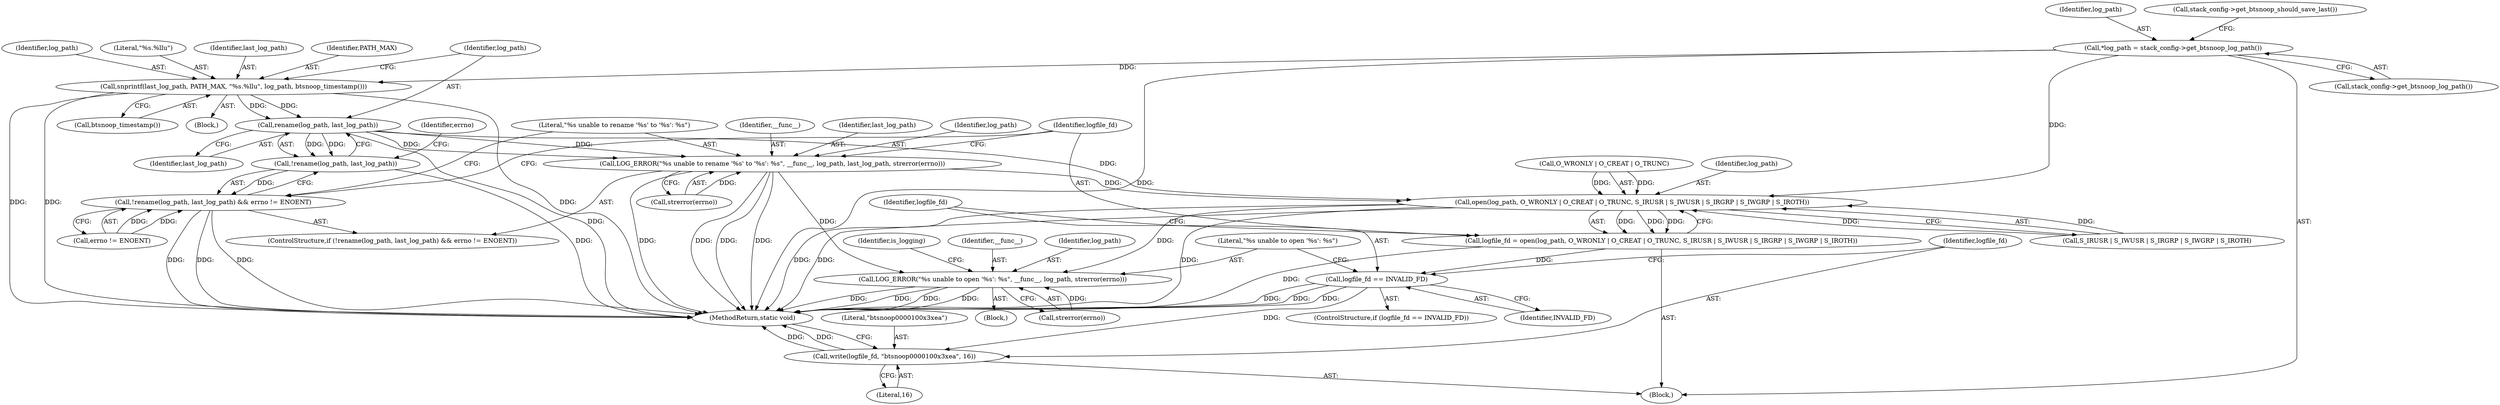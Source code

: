 digraph "1_Android_472271b153c5dc53c28beac55480a8d8434b2d5c_50@API" {
"1000130" [label="(Call,snprintf(last_log_path, PATH_MAX, \"%s.%llu\", log_path, btsnoop_timestamp()))"];
"1000123" [label="(Call,*log_path = stack_config->get_btsnoop_log_path())"];
"1000139" [label="(Call,rename(log_path, last_log_path))"];
"1000138" [label="(Call,!rename(log_path, last_log_path))"];
"1000137" [label="(Call,!rename(log_path, last_log_path) && errno != ENOENT)"];
"1000145" [label="(Call,LOG_ERROR(\"%s unable to rename '%s' to '%s': %s\", __func__, log_path, last_log_path, strerror(errno)))"];
"1000154" [label="(Call,open(log_path, O_WRONLY | O_CREAT | O_TRUNC, S_IRUSR | S_IWUSR | S_IRGRP | S_IWGRP | S_IROTH))"];
"1000152" [label="(Call,logfile_fd = open(log_path, O_WRONLY | O_CREAT | O_TRUNC, S_IRUSR | S_IWUSR | S_IRGRP | S_IWGRP | S_IROTH))"];
"1000171" [label="(Call,logfile_fd == INVALID_FD)"];
"1000185" [label="(Call,write(logfile_fd, \"btsnoop\0\0\0\0\1\0\0\x3\xea\", 16))"];
"1000175" [label="(Call,LOG_ERROR(\"%s unable to open '%s': %s\", __func__, log_path, strerror(errno)))"];
"1000142" [label="(Call,errno != ENOENT)"];
"1000130" [label="(Call,snprintf(last_log_path, PATH_MAX, \"%s.%llu\", log_path, btsnoop_timestamp()))"];
"1000139" [label="(Call,rename(log_path, last_log_path))"];
"1000149" [label="(Identifier,last_log_path)"];
"1000175" [label="(Call,LOG_ERROR(\"%s unable to open '%s': %s\", __func__, log_path, strerror(errno)))"];
"1000161" [label="(Call,S_IRUSR | S_IWUSR | S_IRGRP | S_IWGRP | S_IROTH)"];
"1000170" [label="(ControlStructure,if (logfile_fd == INVALID_FD))"];
"1000172" [label="(Identifier,logfile_fd)"];
"1000132" [label="(Identifier,PATH_MAX)"];
"1000120" [label="(Block,)"];
"1000125" [label="(Call,stack_config->get_btsnoop_log_path())"];
"1000156" [label="(Call,O_WRONLY | O_CREAT | O_TRUNC)"];
"1000201" [label="(MethodReturn,static void)"];
"1000148" [label="(Identifier,log_path)"];
"1000143" [label="(Identifier,errno)"];
"1000134" [label="(Identifier,log_path)"];
"1000171" [label="(Call,logfile_fd == INVALID_FD)"];
"1000155" [label="(Identifier,log_path)"];
"1000173" [label="(Identifier,INVALID_FD)"];
"1000153" [label="(Identifier,logfile_fd)"];
"1000147" [label="(Identifier,__func__)"];
"1000186" [label="(Identifier,logfile_fd)"];
"1000141" [label="(Identifier,last_log_path)"];
"1000176" [label="(Literal,\"%s unable to open '%s': %s\")"];
"1000185" [label="(Call,write(logfile_fd, \"btsnoop\0\0\0\0\1\0\0\x3\xea\", 16))"];
"1000150" [label="(Call,strerror(errno))"];
"1000174" [label="(Block,)"];
"1000135" [label="(Call,btsnoop_timestamp())"];
"1000123" [label="(Call,*log_path = stack_config->get_btsnoop_log_path())"];
"1000128" [label="(Block,)"];
"1000124" [label="(Identifier,log_path)"];
"1000136" [label="(ControlStructure,if (!rename(log_path, last_log_path) && errno != ENOENT))"];
"1000133" [label="(Literal,\"%s.%llu\")"];
"1000187" [label="(Literal,\"btsnoop\0\0\0\0\1\0\0\x3\xea\")"];
"1000188" [label="(Literal,16)"];
"1000152" [label="(Call,logfile_fd = open(log_path, O_WRONLY | O_CREAT | O_TRUNC, S_IRUSR | S_IWUSR | S_IRGRP | S_IWGRP | S_IROTH))"];
"1000177" [label="(Identifier,__func__)"];
"1000178" [label="(Identifier,log_path)"];
"1000138" [label="(Call,!rename(log_path, last_log_path))"];
"1000127" [label="(Call,stack_config->get_btsnoop_should_save_last())"];
"1000131" [label="(Identifier,last_log_path)"];
"1000182" [label="(Identifier,is_logging)"];
"1000179" [label="(Call,strerror(errno))"];
"1000137" [label="(Call,!rename(log_path, last_log_path) && errno != ENOENT)"];
"1000146" [label="(Literal,\"%s unable to rename '%s' to '%s': %s\")"];
"1000140" [label="(Identifier,log_path)"];
"1000154" [label="(Call,open(log_path, O_WRONLY | O_CREAT | O_TRUNC, S_IRUSR | S_IWUSR | S_IRGRP | S_IWGRP | S_IROTH))"];
"1000145" [label="(Call,LOG_ERROR(\"%s unable to rename '%s' to '%s': %s\", __func__, log_path, last_log_path, strerror(errno)))"];
"1000130" -> "1000128"  [label="AST: "];
"1000130" -> "1000135"  [label="CFG: "];
"1000131" -> "1000130"  [label="AST: "];
"1000132" -> "1000130"  [label="AST: "];
"1000133" -> "1000130"  [label="AST: "];
"1000134" -> "1000130"  [label="AST: "];
"1000135" -> "1000130"  [label="AST: "];
"1000140" -> "1000130"  [label="CFG: "];
"1000130" -> "1000201"  [label="DDG: "];
"1000130" -> "1000201"  [label="DDG: "];
"1000130" -> "1000201"  [label="DDG: "];
"1000123" -> "1000130"  [label="DDG: "];
"1000130" -> "1000139"  [label="DDG: "];
"1000130" -> "1000139"  [label="DDG: "];
"1000123" -> "1000120"  [label="AST: "];
"1000123" -> "1000125"  [label="CFG: "];
"1000124" -> "1000123"  [label="AST: "];
"1000125" -> "1000123"  [label="AST: "];
"1000127" -> "1000123"  [label="CFG: "];
"1000123" -> "1000201"  [label="DDG: "];
"1000123" -> "1000154"  [label="DDG: "];
"1000139" -> "1000138"  [label="AST: "];
"1000139" -> "1000141"  [label="CFG: "];
"1000140" -> "1000139"  [label="AST: "];
"1000141" -> "1000139"  [label="AST: "];
"1000138" -> "1000139"  [label="CFG: "];
"1000139" -> "1000201"  [label="DDG: "];
"1000139" -> "1000138"  [label="DDG: "];
"1000139" -> "1000138"  [label="DDG: "];
"1000139" -> "1000145"  [label="DDG: "];
"1000139" -> "1000145"  [label="DDG: "];
"1000139" -> "1000154"  [label="DDG: "];
"1000138" -> "1000137"  [label="AST: "];
"1000143" -> "1000138"  [label="CFG: "];
"1000137" -> "1000138"  [label="CFG: "];
"1000138" -> "1000201"  [label="DDG: "];
"1000138" -> "1000137"  [label="DDG: "];
"1000137" -> "1000136"  [label="AST: "];
"1000137" -> "1000142"  [label="CFG: "];
"1000142" -> "1000137"  [label="AST: "];
"1000146" -> "1000137"  [label="CFG: "];
"1000153" -> "1000137"  [label="CFG: "];
"1000137" -> "1000201"  [label="DDG: "];
"1000137" -> "1000201"  [label="DDG: "];
"1000137" -> "1000201"  [label="DDG: "];
"1000142" -> "1000137"  [label="DDG: "];
"1000142" -> "1000137"  [label="DDG: "];
"1000145" -> "1000136"  [label="AST: "];
"1000145" -> "1000150"  [label="CFG: "];
"1000146" -> "1000145"  [label="AST: "];
"1000147" -> "1000145"  [label="AST: "];
"1000148" -> "1000145"  [label="AST: "];
"1000149" -> "1000145"  [label="AST: "];
"1000150" -> "1000145"  [label="AST: "];
"1000153" -> "1000145"  [label="CFG: "];
"1000145" -> "1000201"  [label="DDG: "];
"1000145" -> "1000201"  [label="DDG: "];
"1000145" -> "1000201"  [label="DDG: "];
"1000145" -> "1000201"  [label="DDG: "];
"1000150" -> "1000145"  [label="DDG: "];
"1000145" -> "1000154"  [label="DDG: "];
"1000145" -> "1000175"  [label="DDG: "];
"1000154" -> "1000152"  [label="AST: "];
"1000154" -> "1000161"  [label="CFG: "];
"1000155" -> "1000154"  [label="AST: "];
"1000156" -> "1000154"  [label="AST: "];
"1000161" -> "1000154"  [label="AST: "];
"1000152" -> "1000154"  [label="CFG: "];
"1000154" -> "1000201"  [label="DDG: "];
"1000154" -> "1000201"  [label="DDG: "];
"1000154" -> "1000201"  [label="DDG: "];
"1000154" -> "1000152"  [label="DDG: "];
"1000154" -> "1000152"  [label="DDG: "];
"1000154" -> "1000152"  [label="DDG: "];
"1000156" -> "1000154"  [label="DDG: "];
"1000156" -> "1000154"  [label="DDG: "];
"1000161" -> "1000154"  [label="DDG: "];
"1000161" -> "1000154"  [label="DDG: "];
"1000154" -> "1000175"  [label="DDG: "];
"1000152" -> "1000120"  [label="AST: "];
"1000153" -> "1000152"  [label="AST: "];
"1000172" -> "1000152"  [label="CFG: "];
"1000152" -> "1000201"  [label="DDG: "];
"1000152" -> "1000171"  [label="DDG: "];
"1000171" -> "1000170"  [label="AST: "];
"1000171" -> "1000173"  [label="CFG: "];
"1000172" -> "1000171"  [label="AST: "];
"1000173" -> "1000171"  [label="AST: "];
"1000176" -> "1000171"  [label="CFG: "];
"1000186" -> "1000171"  [label="CFG: "];
"1000171" -> "1000201"  [label="DDG: "];
"1000171" -> "1000201"  [label="DDG: "];
"1000171" -> "1000201"  [label="DDG: "];
"1000171" -> "1000185"  [label="DDG: "];
"1000185" -> "1000120"  [label="AST: "];
"1000185" -> "1000188"  [label="CFG: "];
"1000186" -> "1000185"  [label="AST: "];
"1000187" -> "1000185"  [label="AST: "];
"1000188" -> "1000185"  [label="AST: "];
"1000201" -> "1000185"  [label="CFG: "];
"1000185" -> "1000201"  [label="DDG: "];
"1000185" -> "1000201"  [label="DDG: "];
"1000175" -> "1000174"  [label="AST: "];
"1000175" -> "1000179"  [label="CFG: "];
"1000176" -> "1000175"  [label="AST: "];
"1000177" -> "1000175"  [label="AST: "];
"1000178" -> "1000175"  [label="AST: "];
"1000179" -> "1000175"  [label="AST: "];
"1000182" -> "1000175"  [label="CFG: "];
"1000175" -> "1000201"  [label="DDG: "];
"1000175" -> "1000201"  [label="DDG: "];
"1000175" -> "1000201"  [label="DDG: "];
"1000175" -> "1000201"  [label="DDG: "];
"1000179" -> "1000175"  [label="DDG: "];
}
